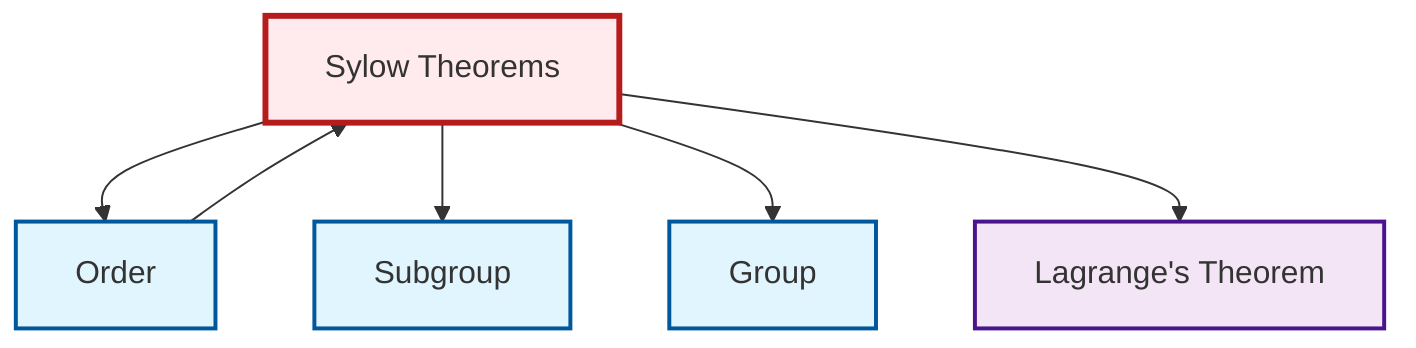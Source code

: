 graph TD
    classDef definition fill:#e1f5fe,stroke:#01579b,stroke-width:2px
    classDef theorem fill:#f3e5f5,stroke:#4a148c,stroke-width:2px
    classDef axiom fill:#fff3e0,stroke:#e65100,stroke-width:2px
    classDef example fill:#e8f5e9,stroke:#1b5e20,stroke-width:2px
    classDef current fill:#ffebee,stroke:#b71c1c,stroke-width:3px
    def-subgroup["Subgroup"]:::definition
    thm-lagrange["Lagrange's Theorem"]:::theorem
    thm-sylow["Sylow Theorems"]:::theorem
    def-order["Order"]:::definition
    def-group["Group"]:::definition
    def-order --> thm-sylow
    thm-sylow --> def-order
    thm-sylow --> def-subgroup
    thm-sylow --> def-group
    thm-sylow --> thm-lagrange
    class thm-sylow current